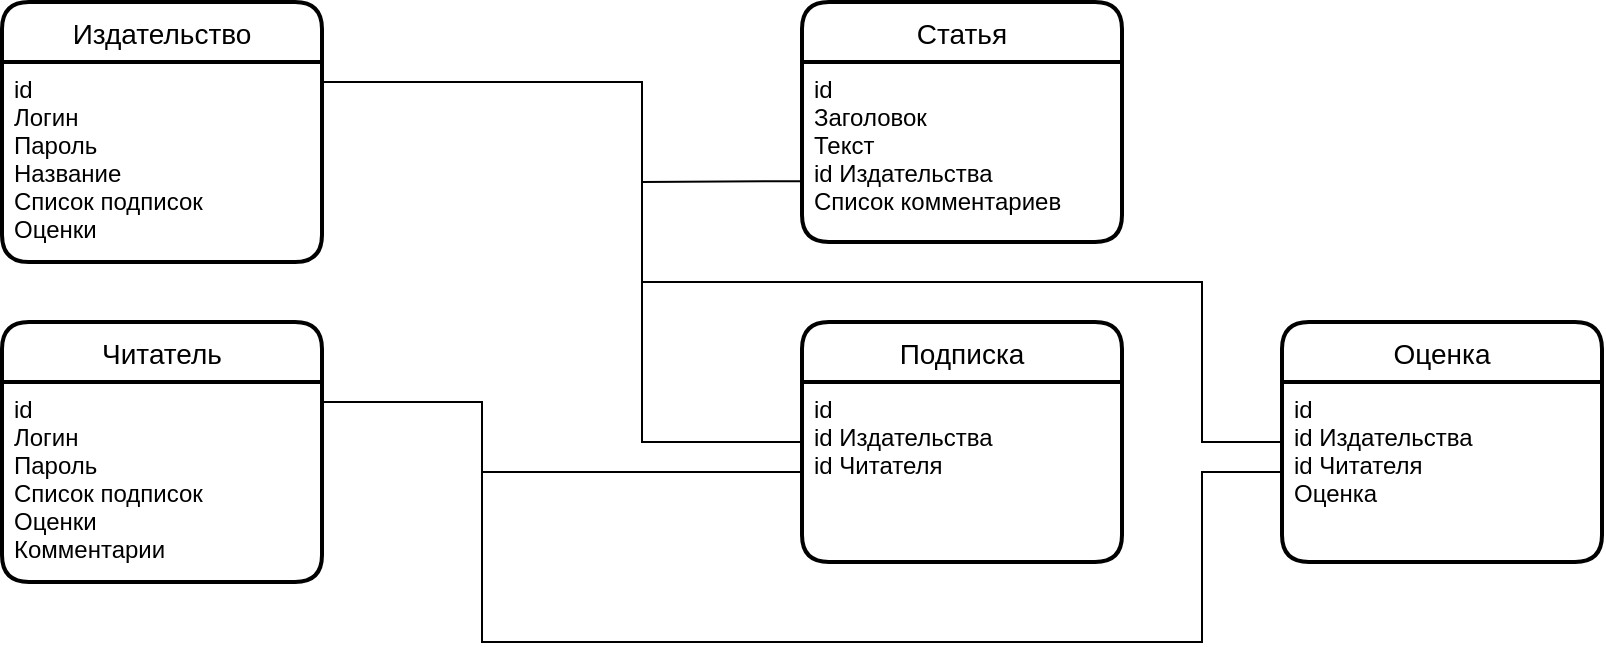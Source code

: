 <mxfile version="20.3.6" type="github">
  <diagram id="R2lEEEUBdFMjLlhIrx00" name="Page-1">
    <mxGraphModel dx="831" dy="471" grid="1" gridSize="10" guides="1" tooltips="1" connect="1" arrows="1" fold="1" page="1" pageScale="1" pageWidth="850" pageHeight="1100" math="0" shadow="0" extFonts="Permanent Marker^https://fonts.googleapis.com/css?family=Permanent+Marker">
      <root>
        <mxCell id="0" />
        <mxCell id="1" parent="0" />
        <mxCell id="07YHvSoGmwCkbtpbE4Vy-1" value="Издательство" style="swimlane;childLayout=stackLayout;horizontal=1;startSize=30;horizontalStack=0;rounded=1;fontSize=14;fontStyle=0;strokeWidth=2;resizeParent=0;resizeLast=1;shadow=0;dashed=0;align=center;" vertex="1" parent="1">
          <mxGeometry x="40" y="80" width="160" height="130" as="geometry" />
        </mxCell>
        <mxCell id="07YHvSoGmwCkbtpbE4Vy-2" value="id&#xa;Логин&#xa;Пароль&#xa;Название&#xa;Список подписок&#xa;Оценки&#xa;" style="align=left;strokeColor=none;fillColor=none;spacingLeft=4;fontSize=12;verticalAlign=top;resizable=0;rotatable=0;part=1;" vertex="1" parent="07YHvSoGmwCkbtpbE4Vy-1">
          <mxGeometry y="30" width="160" height="100" as="geometry" />
        </mxCell>
        <mxCell id="07YHvSoGmwCkbtpbE4Vy-5" value="" style="endArrow=none;html=1;rounded=0;entryX=0;entryY=0.662;entryDx=0;entryDy=0;entryPerimeter=0;" edge="1" parent="1" target="07YHvSoGmwCkbtpbE4Vy-7">
          <mxGeometry relative="1" as="geometry">
            <mxPoint x="200" y="120" as="sourcePoint" />
            <mxPoint x="360" y="160" as="targetPoint" />
            <Array as="points">
              <mxPoint x="290" y="120" />
              <mxPoint x="360" y="120" />
              <mxPoint x="360" y="170" />
            </Array>
          </mxGeometry>
        </mxCell>
        <mxCell id="07YHvSoGmwCkbtpbE4Vy-6" value="Статья" style="swimlane;childLayout=stackLayout;horizontal=1;startSize=30;horizontalStack=0;rounded=1;fontSize=14;fontStyle=0;strokeWidth=2;resizeParent=0;resizeLast=1;shadow=0;dashed=0;align=center;" vertex="1" parent="1">
          <mxGeometry x="440" y="80" width="160" height="120" as="geometry" />
        </mxCell>
        <mxCell id="07YHvSoGmwCkbtpbE4Vy-7" value="id&#xa;Заголовок&#xa;Текст&#xa;id Издательства&#xa;Список комментариев" style="align=left;strokeColor=none;fillColor=none;spacingLeft=4;fontSize=12;verticalAlign=top;resizable=0;rotatable=0;part=1;" vertex="1" parent="07YHvSoGmwCkbtpbE4Vy-6">
          <mxGeometry y="30" width="160" height="90" as="geometry" />
        </mxCell>
        <mxCell id="07YHvSoGmwCkbtpbE4Vy-8" value="Читатель" style="swimlane;childLayout=stackLayout;horizontal=1;startSize=30;horizontalStack=0;rounded=1;fontSize=14;fontStyle=0;strokeWidth=2;resizeParent=0;resizeLast=1;shadow=0;dashed=0;align=center;" vertex="1" parent="1">
          <mxGeometry x="40" y="240" width="160" height="130" as="geometry" />
        </mxCell>
        <mxCell id="07YHvSoGmwCkbtpbE4Vy-9" value="id&#xa;Логин&#xa;Пароль&#xa;Список подписок&#xa;Оценки&#xa;Комментарии" style="align=left;strokeColor=none;fillColor=none;spacingLeft=4;fontSize=12;verticalAlign=top;resizable=0;rotatable=0;part=1;" vertex="1" parent="07YHvSoGmwCkbtpbE4Vy-8">
          <mxGeometry y="30" width="160" height="100" as="geometry" />
        </mxCell>
        <mxCell id="07YHvSoGmwCkbtpbE4Vy-10" value="Подписка" style="swimlane;childLayout=stackLayout;horizontal=1;startSize=30;horizontalStack=0;rounded=1;fontSize=14;fontStyle=0;strokeWidth=2;resizeParent=0;resizeLast=1;shadow=0;dashed=0;align=center;" vertex="1" parent="1">
          <mxGeometry x="440" y="240" width="160" height="120" as="geometry" />
        </mxCell>
        <mxCell id="07YHvSoGmwCkbtpbE4Vy-11" value="id&#xa;id Издательства&#xa;id Читателя" style="align=left;strokeColor=none;fillColor=none;spacingLeft=4;fontSize=12;verticalAlign=top;resizable=0;rotatable=0;part=1;" vertex="1" parent="07YHvSoGmwCkbtpbE4Vy-10">
          <mxGeometry y="30" width="160" height="90" as="geometry" />
        </mxCell>
        <mxCell id="07YHvSoGmwCkbtpbE4Vy-12" value="" style="endArrow=none;html=1;rounded=0;entryX=0;entryY=0.333;entryDx=0;entryDy=0;entryPerimeter=0;" edge="1" parent="1" target="07YHvSoGmwCkbtpbE4Vy-11">
          <mxGeometry relative="1" as="geometry">
            <mxPoint x="360" y="170" as="sourcePoint" />
            <mxPoint x="360" y="300" as="targetPoint" />
            <Array as="points">
              <mxPoint x="360" y="300" />
            </Array>
          </mxGeometry>
        </mxCell>
        <mxCell id="07YHvSoGmwCkbtpbE4Vy-13" value="Оценка" style="swimlane;childLayout=stackLayout;horizontal=1;startSize=30;horizontalStack=0;rounded=1;fontSize=14;fontStyle=0;strokeWidth=2;resizeParent=0;resizeLast=1;shadow=0;dashed=0;align=center;" vertex="1" parent="1">
          <mxGeometry x="680" y="240" width="160" height="120" as="geometry" />
        </mxCell>
        <mxCell id="07YHvSoGmwCkbtpbE4Vy-14" value="id&#xa;id Издательства&#xa;id Читателя&#xa;Оценка" style="align=left;strokeColor=none;fillColor=none;spacingLeft=4;fontSize=12;verticalAlign=top;resizable=0;rotatable=0;part=1;" vertex="1" parent="07YHvSoGmwCkbtpbE4Vy-13">
          <mxGeometry y="30" width="160" height="90" as="geometry" />
        </mxCell>
        <mxCell id="07YHvSoGmwCkbtpbE4Vy-16" value="" style="endArrow=none;html=1;rounded=0;entryX=0;entryY=0.5;entryDx=0;entryDy=0;" edge="1" parent="1" target="07YHvSoGmwCkbtpbE4Vy-11">
          <mxGeometry relative="1" as="geometry">
            <mxPoint x="200" y="280" as="sourcePoint" />
            <mxPoint x="260" y="280" as="targetPoint" />
            <Array as="points">
              <mxPoint x="280" y="280" />
              <mxPoint x="280" y="315" />
            </Array>
          </mxGeometry>
        </mxCell>
        <mxCell id="07YHvSoGmwCkbtpbE4Vy-17" value="" style="endArrow=none;html=1;rounded=0;entryX=-0.002;entryY=0.333;entryDx=0;entryDy=0;entryPerimeter=0;" edge="1" parent="1" target="07YHvSoGmwCkbtpbE4Vy-14">
          <mxGeometry relative="1" as="geometry">
            <mxPoint x="360" y="220" as="sourcePoint" />
            <mxPoint x="520" y="220" as="targetPoint" />
            <Array as="points">
              <mxPoint x="580" y="220" />
              <mxPoint x="640" y="220" />
              <mxPoint x="640" y="300" />
            </Array>
          </mxGeometry>
        </mxCell>
        <mxCell id="07YHvSoGmwCkbtpbE4Vy-18" value="" style="endArrow=none;html=1;rounded=0;entryX=0;entryY=0.5;entryDx=0;entryDy=0;" edge="1" parent="1" target="07YHvSoGmwCkbtpbE4Vy-14">
          <mxGeometry relative="1" as="geometry">
            <mxPoint x="280" y="310" as="sourcePoint" />
            <mxPoint x="660" y="400" as="targetPoint" />
            <Array as="points">
              <mxPoint x="280" y="400" />
              <mxPoint x="640" y="400" />
              <mxPoint x="640" y="315" />
            </Array>
          </mxGeometry>
        </mxCell>
      </root>
    </mxGraphModel>
  </diagram>
</mxfile>
